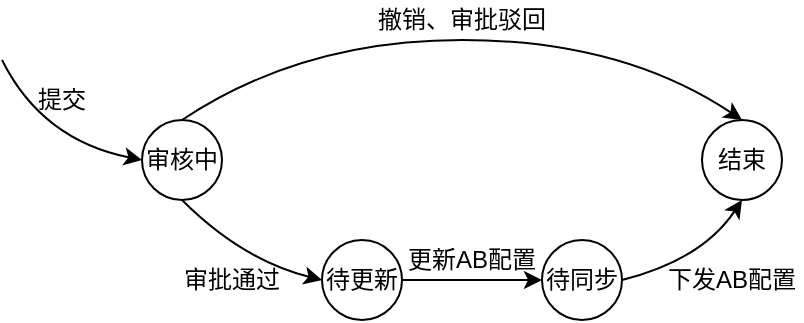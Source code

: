 <mxfile version="13.6.6" type="github">
  <diagram id="7kMrP-XEn62Dm6uzZpbc" name="Page-1">
    <mxGraphModel dx="1422" dy="826" grid="1" gridSize="10" guides="1" tooltips="1" connect="1" arrows="1" fold="1" page="1" pageScale="1" pageWidth="827" pageHeight="1169" math="0" shadow="0">
      <root>
        <mxCell id="0" />
        <mxCell id="1" parent="0" />
        <mxCell id="6n-UJQyS4GIBpiWzlDDZ-6" value="" style="orthogonalLoop=1;jettySize=auto;html=1;entryX=0;entryY=0.5;entryDx=0;entryDy=0;curved=1;exitX=0.5;exitY=1;exitDx=0;exitDy=0;" edge="1" parent="1" source="6n-UJQyS4GIBpiWzlDDZ-2" target="6n-UJQyS4GIBpiWzlDDZ-3">
          <mxGeometry relative="1" as="geometry">
            <Array as="points">
              <mxPoint x="270" y="420" />
            </Array>
          </mxGeometry>
        </mxCell>
        <mxCell id="6n-UJQyS4GIBpiWzlDDZ-15" style="orthogonalLoop=1;jettySize=auto;html=1;exitX=0.5;exitY=0;exitDx=0;exitDy=0;entryX=0.5;entryY=0;entryDx=0;entryDy=0;curved=1;" edge="1" parent="1" source="6n-UJQyS4GIBpiWzlDDZ-2" target="6n-UJQyS4GIBpiWzlDDZ-11">
          <mxGeometry relative="1" as="geometry">
            <Array as="points">
              <mxPoint x="300" y="310" />
              <mxPoint x="460" y="310" />
            </Array>
          </mxGeometry>
        </mxCell>
        <mxCell id="6n-UJQyS4GIBpiWzlDDZ-2" value="审核中" style="ellipse;whiteSpace=wrap;html=1;aspect=fixed;" vertex="1" parent="1">
          <mxGeometry x="220" y="350" width="40" height="40" as="geometry" />
        </mxCell>
        <mxCell id="6n-UJQyS4GIBpiWzlDDZ-9" style="edgeStyle=orthogonalEdgeStyle;rounded=0;orthogonalLoop=1;jettySize=auto;html=1;exitX=1;exitY=0.5;exitDx=0;exitDy=0;entryX=0;entryY=0.5;entryDx=0;entryDy=0;" edge="1" parent="1" source="6n-UJQyS4GIBpiWzlDDZ-3" target="6n-UJQyS4GIBpiWzlDDZ-4">
          <mxGeometry relative="1" as="geometry">
            <mxPoint x="450" y="430" as="targetPoint" />
          </mxGeometry>
        </mxCell>
        <mxCell id="6n-UJQyS4GIBpiWzlDDZ-3" value="待更新" style="ellipse;whiteSpace=wrap;html=1;aspect=fixed;" vertex="1" parent="1">
          <mxGeometry x="310" y="410" width="40" height="40" as="geometry" />
        </mxCell>
        <mxCell id="6n-UJQyS4GIBpiWzlDDZ-12" style="orthogonalLoop=1;jettySize=auto;html=1;exitX=1;exitY=0.5;exitDx=0;exitDy=0;entryX=0.5;entryY=1;entryDx=0;entryDy=0;curved=1;" edge="1" parent="1" source="6n-UJQyS4GIBpiWzlDDZ-4" target="6n-UJQyS4GIBpiWzlDDZ-11">
          <mxGeometry relative="1" as="geometry">
            <Array as="points">
              <mxPoint x="500" y="420" />
            </Array>
          </mxGeometry>
        </mxCell>
        <mxCell id="6n-UJQyS4GIBpiWzlDDZ-4" value="&lt;span&gt;待同步&lt;/span&gt;" style="ellipse;whiteSpace=wrap;html=1;aspect=fixed;" vertex="1" parent="1">
          <mxGeometry x="420" y="410" width="40" height="40" as="geometry" />
        </mxCell>
        <mxCell id="6n-UJQyS4GIBpiWzlDDZ-7" value="审批通过" style="text;html=1;strokeColor=none;fillColor=none;align=center;verticalAlign=middle;whiteSpace=wrap;rounded=0;" vertex="1" parent="1">
          <mxGeometry x="230" y="420" width="70" height="20" as="geometry" />
        </mxCell>
        <mxCell id="6n-UJQyS4GIBpiWzlDDZ-10" value="更新AB配置" style="text;html=1;strokeColor=none;fillColor=none;align=center;verticalAlign=middle;whiteSpace=wrap;rounded=0;" vertex="1" parent="1">
          <mxGeometry x="350" y="410" width="70" height="20" as="geometry" />
        </mxCell>
        <mxCell id="6n-UJQyS4GIBpiWzlDDZ-11" value="&lt;span&gt;结束&lt;/span&gt;" style="ellipse;whiteSpace=wrap;html=1;aspect=fixed;" vertex="1" parent="1">
          <mxGeometry x="500" y="350" width="40" height="40" as="geometry" />
        </mxCell>
        <mxCell id="6n-UJQyS4GIBpiWzlDDZ-13" value="下发AB配置" style="text;html=1;strokeColor=none;fillColor=none;align=center;verticalAlign=middle;whiteSpace=wrap;rounded=0;" vertex="1" parent="1">
          <mxGeometry x="480" y="420" width="70" height="20" as="geometry" />
        </mxCell>
        <mxCell id="6n-UJQyS4GIBpiWzlDDZ-16" value="撤销、审批驳回" style="text;html=1;strokeColor=none;fillColor=none;align=center;verticalAlign=middle;whiteSpace=wrap;rounded=0;" vertex="1" parent="1">
          <mxGeometry x="310" y="290" width="140" height="20" as="geometry" />
        </mxCell>
        <mxCell id="6n-UJQyS4GIBpiWzlDDZ-19" value="" style="endArrow=classic;html=1;curved=1;entryX=0;entryY=0.5;entryDx=0;entryDy=0;" edge="1" parent="1" target="6n-UJQyS4GIBpiWzlDDZ-2">
          <mxGeometry width="50" height="50" relative="1" as="geometry">
            <mxPoint x="150" y="320" as="sourcePoint" />
            <mxPoint x="170" y="320" as="targetPoint" />
            <Array as="points">
              <mxPoint x="170" y="360" />
            </Array>
          </mxGeometry>
        </mxCell>
        <mxCell id="6n-UJQyS4GIBpiWzlDDZ-20" value="提交" style="text;html=1;strokeColor=none;fillColor=none;align=center;verticalAlign=middle;whiteSpace=wrap;rounded=0;" vertex="1" parent="1">
          <mxGeometry x="160" y="330" width="40" height="20" as="geometry" />
        </mxCell>
      </root>
    </mxGraphModel>
  </diagram>
</mxfile>

